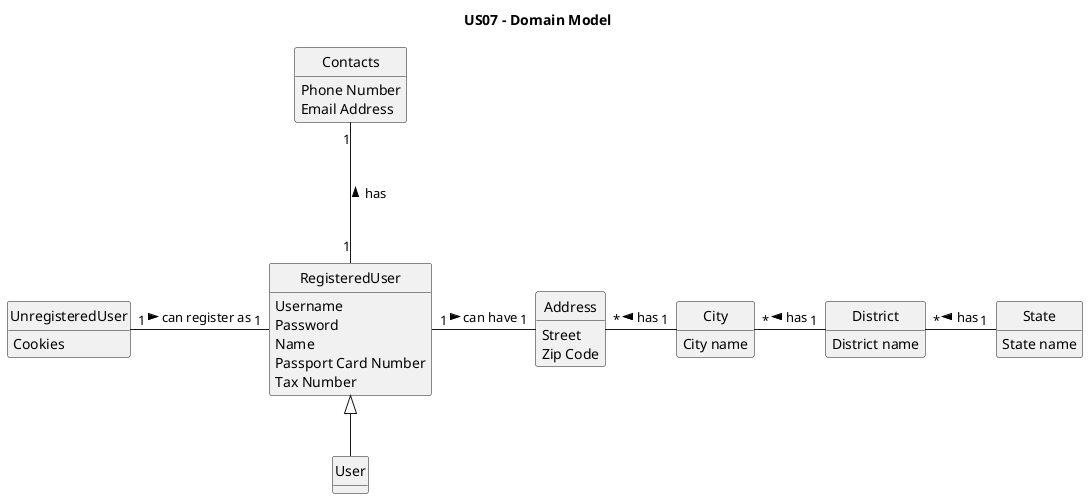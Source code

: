 @startuml

title US07 - Domain Model

skinparam groupInheritance 2
skinparam monochrome true
skinparam packageStyle rectangle
skinparam shadowing false
skinparam classAttributeIconSize 0
hide circle
hide methods

class UnregisteredUser {
    Cookies
}

class Contacts {
    Phone Number
    Email Address
}

class State {
    State name
}

class RegisteredUser {
    Username
    Password
    Name
    Passport Card Number
    Tax Number
}

class District {
    District name
}

class City {
    City name
}

class Address {
    Street
    Zip Code
}

UnregisteredUser "1" -right-- "1" RegisteredUser : can register as >
State "1" -left-- "*" District : has >
District "1" -left-- "*" City : has >
City "1" -left-- "*" Address : has >
RegisteredUser "1" -right-- "1" Address : can have >
RegisteredUser "1" -up-- "1" Contacts : has >
RegisteredUser <|-- User
@enduml
